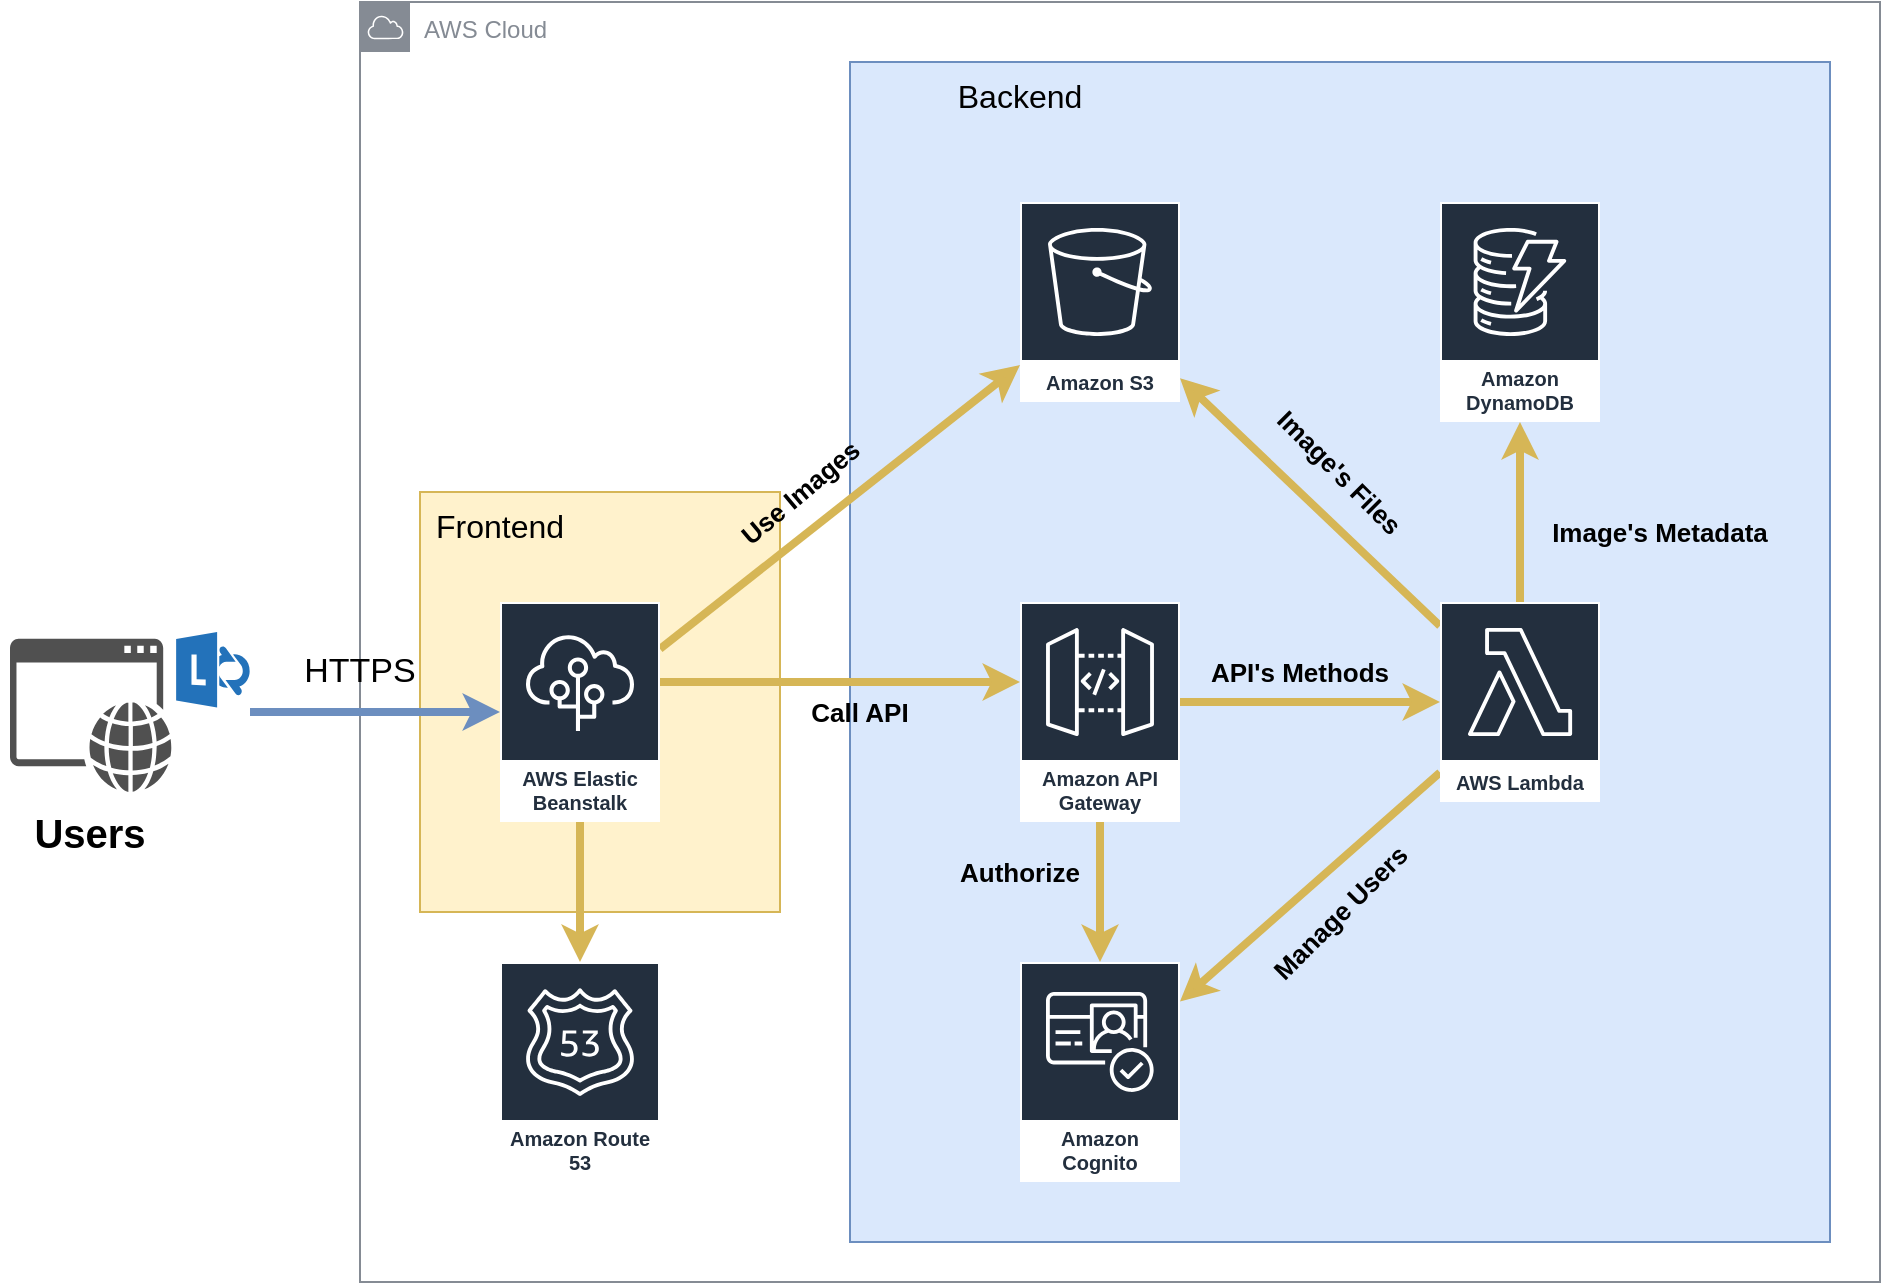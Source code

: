 <mxfile version="15.9.1" type="device"><diagram id="AbGApJv0zfEMsP78hqDD" name="Page-1"><mxGraphModel dx="1590" dy="668" grid="1" gridSize="10" guides="1" tooltips="1" connect="1" arrows="1" fold="1" page="1" pageScale="1" pageWidth="1100" pageHeight="850" math="0" shadow="0"><root><mxCell id="0"/><mxCell id="1" parent="0"/><mxCell id="BGSmXX5Bq8YHClTH_aG5-2" value="AWS Cloud" style="sketch=0;outlineConnect=0;gradientColor=none;html=1;whiteSpace=wrap;fontSize=12;fontStyle=0;shape=mxgraph.aws4.group;grIcon=mxgraph.aws4.group_aws_cloud;strokeColor=#858B94;fillColor=none;verticalAlign=top;align=left;spacingLeft=30;fontColor=#858B94;dashed=0;" vertex="1" parent="1"><mxGeometry x="210" y="20" width="760" height="640" as="geometry"/></mxCell><mxCell id="BGSmXX5Bq8YHClTH_aG5-38" value="" style="rounded=0;whiteSpace=wrap;html=1;fontSize=20;fillColor=#fff2cc;strokeColor=#d6b656;" vertex="1" parent="1"><mxGeometry x="240" y="265" width="180" height="210" as="geometry"/></mxCell><mxCell id="BGSmXX5Bq8YHClTH_aG5-36" value="" style="rounded=0;whiteSpace=wrap;html=1;fontSize=20;fillColor=#dae8fc;strokeColor=#6c8ebf;" vertex="1" parent="1"><mxGeometry x="455" y="50" width="490" height="590" as="geometry"/></mxCell><mxCell id="BGSmXX5Bq8YHClTH_aG5-3" value="Amazon Cognito" style="sketch=0;outlineConnect=0;fontColor=#232F3E;gradientColor=none;strokeColor=#ffffff;fillColor=#232F3E;dashed=0;verticalLabelPosition=middle;verticalAlign=bottom;align=center;html=1;whiteSpace=wrap;fontSize=10;fontStyle=1;spacing=3;shape=mxgraph.aws4.productIcon;prIcon=mxgraph.aws4.cognito;" vertex="1" parent="1"><mxGeometry x="540" y="500" width="80" height="110" as="geometry"/></mxCell><mxCell id="BGSmXX5Bq8YHClTH_aG5-4" value="Amazon S3" style="sketch=0;outlineConnect=0;fontColor=#232F3E;gradientColor=none;strokeColor=#ffffff;fillColor=#232F3E;dashed=0;verticalLabelPosition=middle;verticalAlign=bottom;align=center;html=1;whiteSpace=wrap;fontSize=10;fontStyle=1;spacing=3;shape=mxgraph.aws4.productIcon;prIcon=mxgraph.aws4.s3;" vertex="1" parent="1"><mxGeometry x="540" y="120" width="80" height="100" as="geometry"/></mxCell><mxCell id="BGSmXX5Bq8YHClTH_aG5-14" style="edgeStyle=none;rounded=0;orthogonalLoop=1;jettySize=auto;html=1;strokeWidth=4;fillColor=#fff2cc;strokeColor=#d6b656;" edge="1" parent="1" target="BGSmXX5Bq8YHClTH_aG5-7"><mxGeometry relative="1" as="geometry"><mxPoint x="610" y="370" as="sourcePoint"/></mxGeometry></mxCell><mxCell id="BGSmXX5Bq8YHClTH_aG5-15" style="edgeStyle=none;rounded=0;orthogonalLoop=1;jettySize=auto;html=1;strokeWidth=4;fillColor=#fff2cc;strokeColor=#d6b656;" edge="1" parent="1" source="BGSmXX5Bq8YHClTH_aG5-6" target="BGSmXX5Bq8YHClTH_aG5-3"><mxGeometry relative="1" as="geometry"/></mxCell><mxCell id="BGSmXX5Bq8YHClTH_aG5-6" value="Amazon API Gateway" style="sketch=0;outlineConnect=0;fontColor=#232F3E;gradientColor=none;strokeColor=#ffffff;fillColor=#232F3E;dashed=0;verticalLabelPosition=middle;verticalAlign=bottom;align=center;html=1;whiteSpace=wrap;fontSize=10;fontStyle=1;spacing=3;shape=mxgraph.aws4.productIcon;prIcon=mxgraph.aws4.api_gateway;" vertex="1" parent="1"><mxGeometry x="540" y="320" width="80" height="110" as="geometry"/></mxCell><mxCell id="BGSmXX5Bq8YHClTH_aG5-16" style="edgeStyle=none;rounded=0;orthogonalLoop=1;jettySize=auto;html=1;strokeWidth=4;fillColor=#fff2cc;strokeColor=#d6b656;" edge="1" parent="1" source="BGSmXX5Bq8YHClTH_aG5-7" target="BGSmXX5Bq8YHClTH_aG5-3"><mxGeometry relative="1" as="geometry"/></mxCell><mxCell id="BGSmXX5Bq8YHClTH_aG5-17" style="edgeStyle=none;rounded=0;orthogonalLoop=1;jettySize=auto;html=1;strokeWidth=4;fillColor=#fff2cc;strokeColor=#d6b656;" edge="1" parent="1" source="BGSmXX5Bq8YHClTH_aG5-7" target="BGSmXX5Bq8YHClTH_aG5-9"><mxGeometry relative="1" as="geometry"><mxPoint x="960" y="370" as="targetPoint"/></mxGeometry></mxCell><mxCell id="BGSmXX5Bq8YHClTH_aG5-18" style="edgeStyle=none;rounded=0;orthogonalLoop=1;jettySize=auto;html=1;strokeWidth=4;fillColor=#fff2cc;strokeColor=#d6b656;" edge="1" parent="1" source="BGSmXX5Bq8YHClTH_aG5-7" target="BGSmXX5Bq8YHClTH_aG5-4"><mxGeometry relative="1" as="geometry"/></mxCell><mxCell id="BGSmXX5Bq8YHClTH_aG5-7" value="AWS Lambda" style="sketch=0;outlineConnect=0;fontColor=#232F3E;gradientColor=none;strokeColor=#ffffff;fillColor=#232F3E;dashed=0;verticalLabelPosition=middle;verticalAlign=bottom;align=center;html=1;whiteSpace=wrap;fontSize=10;fontStyle=1;spacing=3;shape=mxgraph.aws4.productIcon;prIcon=mxgraph.aws4.lambda;" vertex="1" parent="1"><mxGeometry x="750" y="320" width="80" height="100" as="geometry"/></mxCell><mxCell id="BGSmXX5Bq8YHClTH_aG5-9" value="Amazon DynamoDB" style="sketch=0;outlineConnect=0;fontColor=#232F3E;gradientColor=none;strokeColor=#ffffff;fillColor=#232F3E;dashed=0;verticalLabelPosition=middle;verticalAlign=bottom;align=center;html=1;whiteSpace=wrap;fontSize=10;fontStyle=1;spacing=3;shape=mxgraph.aws4.productIcon;prIcon=mxgraph.aws4.dynamodb;" vertex="1" parent="1"><mxGeometry x="750" y="120" width="80" height="110" as="geometry"/></mxCell><mxCell id="BGSmXX5Bq8YHClTH_aG5-34" style="edgeStyle=none;rounded=0;orthogonalLoop=1;jettySize=auto;html=1;fontSize=20;startArrow=none;startFill=0;endArrow=classic;endFill=1;strokeWidth=4;fillColor=#dae8fc;strokeColor=#6c8ebf;" edge="1" parent="1" source="BGSmXX5Bq8YHClTH_aG5-10" target="BGSmXX5Bq8YHClTH_aG5-30"><mxGeometry relative="1" as="geometry"/></mxCell><mxCell id="BGSmXX5Bq8YHClTH_aG5-10" value="" style="sketch=0;pointerEvents=1;shadow=0;dashed=0;html=1;strokeColor=none;fillColor=#505050;labelPosition=center;verticalLabelPosition=bottom;verticalAlign=top;outlineConnect=0;align=center;shape=mxgraph.office.communications.lync_web_app_client;" vertex="1" parent="1"><mxGeometry x="35" y="335" width="120" height="80" as="geometry"/></mxCell><mxCell id="BGSmXX5Bq8YHClTH_aG5-19" value="&lt;font style=&quot;font-size: 20px&quot;&gt;&lt;b&gt;Users&lt;/b&gt;&lt;/font&gt;" style="text;html=1;strokeColor=none;fillColor=none;align=center;verticalAlign=middle;whiteSpace=wrap;rounded=0;" vertex="1" parent="1"><mxGeometry x="30" y="420" width="90" height="30" as="geometry"/></mxCell><mxCell id="BGSmXX5Bq8YHClTH_aG5-22" value="&lt;b&gt;&lt;font style=&quot;font-size: 13px&quot;&gt;Manage Users&lt;/font&gt;&lt;/b&gt;" style="text;html=1;strokeColor=none;fillColor=none;align=center;verticalAlign=middle;whiteSpace=wrap;rounded=0;fontSize=17;rotation=-45;" vertex="1" parent="1"><mxGeometry x="640" y="460" width="120" height="30" as="geometry"/></mxCell><mxCell id="BGSmXX5Bq8YHClTH_aG5-23" value="&lt;b&gt;&lt;font style=&quot;font-size: 13px&quot;&gt;Authorize&lt;/font&gt;&lt;/b&gt;" style="text;html=1;strokeColor=none;fillColor=none;align=center;verticalAlign=middle;whiteSpace=wrap;rounded=0;fontSize=17;rotation=0;" vertex="1" parent="1"><mxGeometry x="480" y="440" width="120" height="30" as="geometry"/></mxCell><mxCell id="BGSmXX5Bq8YHClTH_aG5-25" value="&lt;font style=&quot;font-size: 13px&quot;&gt;&lt;b&gt;Image's Metadata&lt;/b&gt;&lt;/font&gt;" style="text;html=1;strokeColor=none;fillColor=none;align=center;verticalAlign=middle;whiteSpace=wrap;rounded=0;fontSize=17;rotation=0;" vertex="1" parent="1"><mxGeometry x="800" y="270" width="120" height="30" as="geometry"/></mxCell><mxCell id="BGSmXX5Bq8YHClTH_aG5-26" value="&lt;font style=&quot;font-size: 13px&quot;&gt;&lt;b&gt;Image's Files&lt;br&gt;&lt;/b&gt;&lt;/font&gt;" style="text;html=1;strokeColor=none;fillColor=none;align=center;verticalAlign=middle;whiteSpace=wrap;rounded=0;fontSize=17;rotation=45;" vertex="1" parent="1"><mxGeometry x="640" y="240" width="120" height="30" as="geometry"/></mxCell><mxCell id="BGSmXX5Bq8YHClTH_aG5-27" value="&lt;b&gt;&lt;font style=&quot;font-size: 13px&quot;&gt;API's Methods&lt;/font&gt;&lt;/b&gt;" style="text;html=1;strokeColor=none;fillColor=none;align=center;verticalAlign=middle;whiteSpace=wrap;rounded=0;fontSize=17;rotation=0;" vertex="1" parent="1"><mxGeometry x="620" y="340" width="120" height="30" as="geometry"/></mxCell><mxCell id="BGSmXX5Bq8YHClTH_aG5-28" value="Amazon Route 53" style="sketch=0;outlineConnect=0;fontColor=#232F3E;gradientColor=none;strokeColor=#ffffff;fillColor=#232F3E;dashed=0;verticalLabelPosition=middle;verticalAlign=bottom;align=center;html=1;whiteSpace=wrap;fontSize=10;fontStyle=1;spacing=3;shape=mxgraph.aws4.productIcon;prIcon=mxgraph.aws4.route_53;" vertex="1" parent="1"><mxGeometry x="280" y="500" width="80" height="110" as="geometry"/></mxCell><mxCell id="BGSmXX5Bq8YHClTH_aG5-31" style="edgeStyle=none;rounded=0;orthogonalLoop=1;jettySize=auto;html=1;fontSize=20;startArrow=none;startFill=0;endArrow=classic;endFill=1;strokeWidth=4;fillColor=#fff2cc;strokeColor=#d6b656;" edge="1" parent="1"><mxGeometry relative="1" as="geometry"><mxPoint x="350" y="360" as="sourcePoint"/><mxPoint x="540" y="360" as="targetPoint"/></mxGeometry></mxCell><mxCell id="BGSmXX5Bq8YHClTH_aG5-32" style="edgeStyle=none;rounded=0;orthogonalLoop=1;jettySize=auto;html=1;fontSize=20;startArrow=none;startFill=0;endArrow=classic;endFill=1;strokeWidth=4;fillColor=#fff2cc;strokeColor=#d6b656;" edge="1" parent="1" source="BGSmXX5Bq8YHClTH_aG5-30" target="BGSmXX5Bq8YHClTH_aG5-28"><mxGeometry relative="1" as="geometry"/></mxCell><mxCell id="BGSmXX5Bq8YHClTH_aG5-33" style="edgeStyle=none;rounded=0;orthogonalLoop=1;jettySize=auto;html=1;fontSize=20;startArrow=none;startFill=0;endArrow=classic;endFill=1;strokeWidth=4;fillColor=#fff2cc;strokeColor=#d6b656;" edge="1" parent="1" source="BGSmXX5Bq8YHClTH_aG5-30" target="BGSmXX5Bq8YHClTH_aG5-4"><mxGeometry relative="1" as="geometry"/></mxCell><mxCell id="BGSmXX5Bq8YHClTH_aG5-30" value="AWS Elastic Beanstalk" style="sketch=0;outlineConnect=0;fontColor=#232F3E;gradientColor=none;strokeColor=#ffffff;fillColor=#232F3E;dashed=0;verticalLabelPosition=middle;verticalAlign=bottom;align=center;html=1;whiteSpace=wrap;fontSize=10;fontStyle=1;spacing=3;shape=mxgraph.aws4.productIcon;prIcon=mxgraph.aws4.elastic_beanstalk;" vertex="1" parent="1"><mxGeometry x="280" y="320" width="80" height="110" as="geometry"/></mxCell><mxCell id="BGSmXX5Bq8YHClTH_aG5-40" value="&lt;font style=&quot;font-size: 16px&quot;&gt;Frontend&lt;/font&gt;" style="text;html=1;strokeColor=none;fillColor=none;align=center;verticalAlign=middle;whiteSpace=wrap;rounded=0;fontSize=20;" vertex="1" parent="1"><mxGeometry x="250" y="265" width="60" height="30" as="geometry"/></mxCell><mxCell id="BGSmXX5Bq8YHClTH_aG5-41" value="&lt;font style=&quot;font-size: 16px&quot;&gt;Backend&lt;/font&gt;" style="text;html=1;strokeColor=none;fillColor=none;align=center;verticalAlign=middle;whiteSpace=wrap;rounded=0;fontSize=20;" vertex="1" parent="1"><mxGeometry x="510" y="50" width="60" height="30" as="geometry"/></mxCell><mxCell id="BGSmXX5Bq8YHClTH_aG5-43" value="&lt;b&gt;&lt;font style=&quot;font-size: 13px&quot;&gt;Call API&lt;/font&gt;&lt;/b&gt;" style="text;html=1;strokeColor=none;fillColor=none;align=center;verticalAlign=middle;whiteSpace=wrap;rounded=0;fontSize=17;rotation=0;" vertex="1" parent="1"><mxGeometry x="400" y="360" width="120" height="30" as="geometry"/></mxCell><mxCell id="BGSmXX5Bq8YHClTH_aG5-44" value="&lt;b&gt;&lt;font style=&quot;font-size: 13px&quot;&gt;Use Images&lt;br&gt;&lt;/font&gt;&lt;/b&gt;" style="text;html=1;strokeColor=none;fillColor=none;align=center;verticalAlign=middle;whiteSpace=wrap;rounded=0;fontSize=17;rotation=-40;" vertex="1" parent="1"><mxGeometry x="370" y="250" width="120" height="30" as="geometry"/></mxCell><mxCell id="BGSmXX5Bq8YHClTH_aG5-45" value="HTTPS" style="text;html=1;strokeColor=none;fillColor=none;align=center;verticalAlign=middle;whiteSpace=wrap;rounded=0;fontSize=17;rotation=0;" vertex="1" parent="1"><mxGeometry x="150" y="340" width="120" height="30" as="geometry"/></mxCell></root></mxGraphModel></diagram></mxfile>